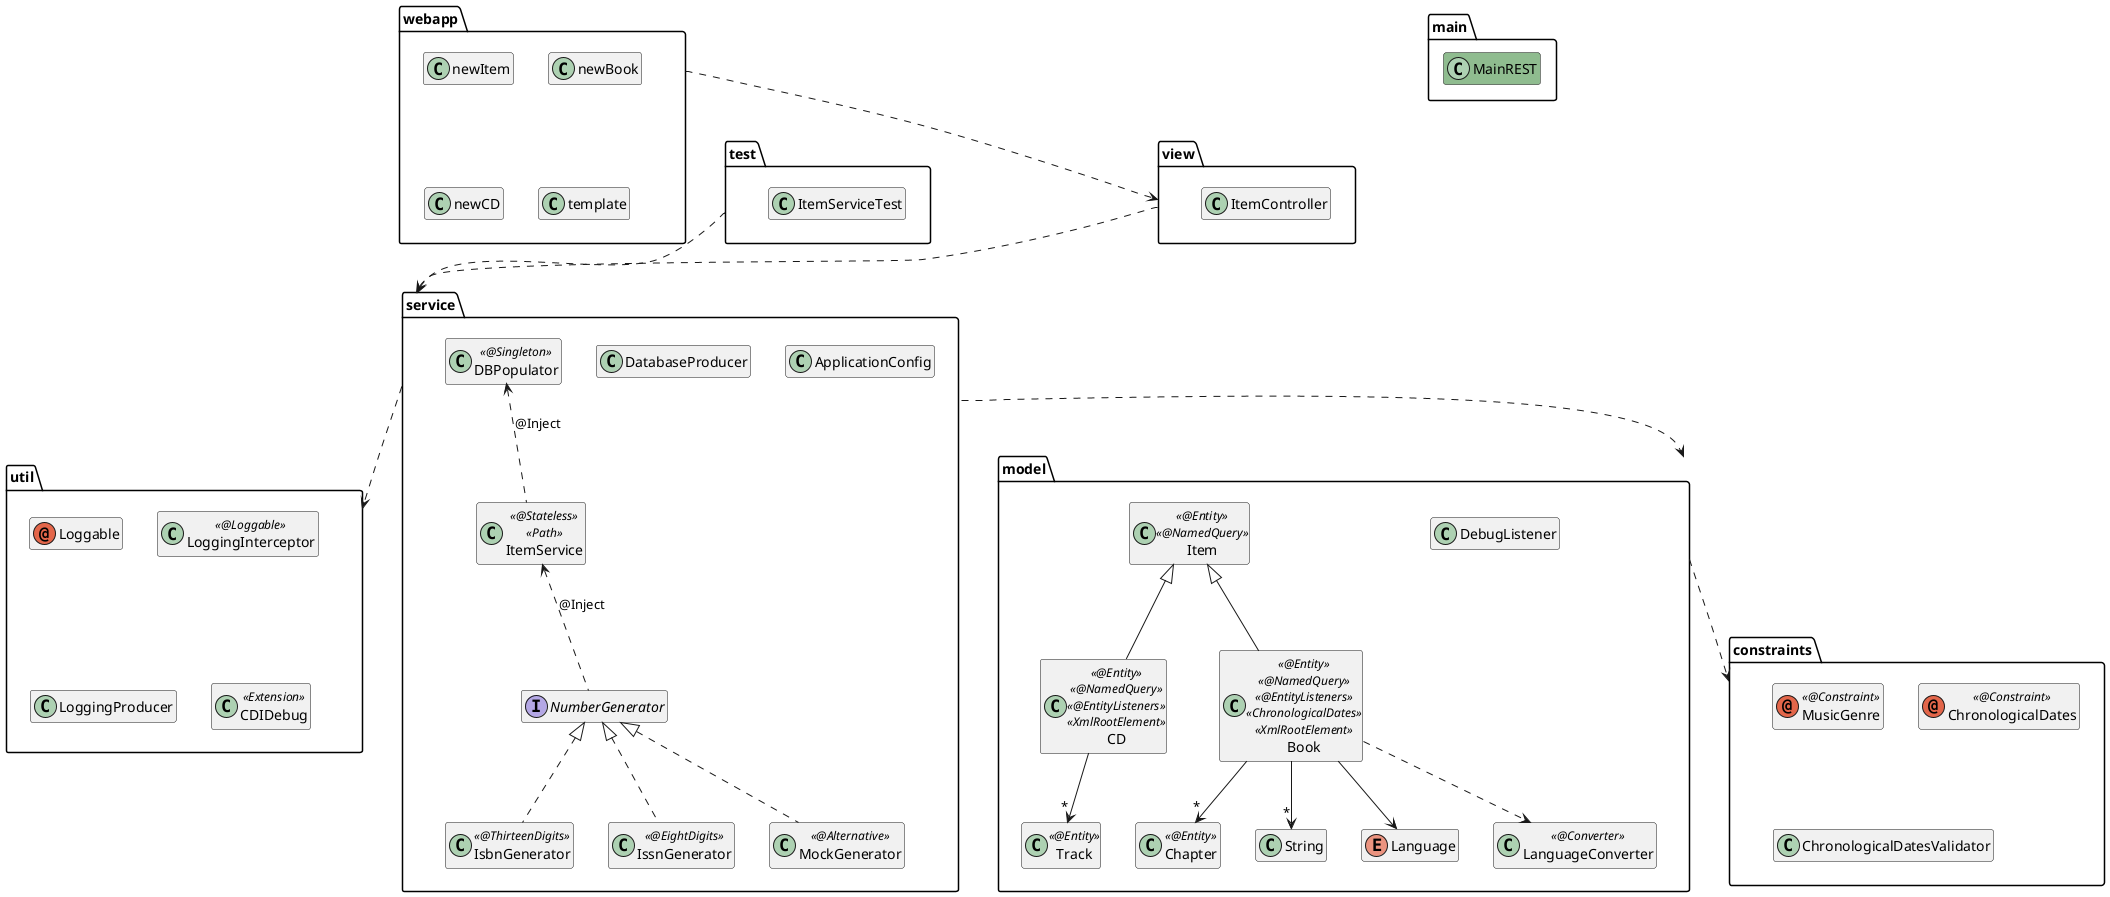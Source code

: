@startuml

hide members

package "main" {
    class MainREST #8FBC8F
}

package "test" {
    class ItemServiceTest
}

package "webapp"  {
    class newItem
    class newBook
    class newCD
    class template
}

package "view"  {
    class ItemController
}

package "service" {
    interface NumberGenerator
    class IsbnGenerator << @ThirteenDigits >>
    class IssnGenerator << @EightDigits >>
    class MockGenerator << @Alternative >>
    class ItemService << @Stateless >> << Path >>
    class ApplicationConfig
    class DatabaseProducer
    class DBPopulator << @Singleton >>

    ItemService <.. NumberGenerator : @Inject
    DBPopulator <.. ItemService : @Inject
    NumberGenerator <|.. IsbnGenerator
    NumberGenerator <|.. IssnGenerator
    NumberGenerator <|.. MockGenerator
}

package "model" {
    class DebugListener
    class Item << @Entity >> << @NamedQuery >>
    class CD << @Entity >> << @NamedQuery >> << @EntityListeners >> << XmlRootElement >>
    class Track << @Entity >>
    class Chapter << @Entity >>
    class Book << @Entity >> << @NamedQuery >> << @EntityListeners >> << ChronologicalDates >> << XmlRootElement >>
    class String
    enum Language
    class LanguageConverter << @Converter >>

    Item <|-- CD
    Item <|-- Book
    CD --> "*" Track
    Book --> "*" String
    Book --> "*" Chapter
    Book --> Language
    Book ..> LanguageConverter
}

package "constraints" {
    annotation MusicGenre << @Constraint >>
    annotation ChronologicalDates << @Constraint >>
    class ChronologicalDatesValidator
}

package "util" {
    annotation Loggable
    class LoggingInterceptor << @Loggable >>
    class LoggingProducer
    class CDIDebug << Extension >>
}

test ..> service
webapp ..> view
view ..> service
service ..> model
service ..> util
model ..> constraints

@enduml